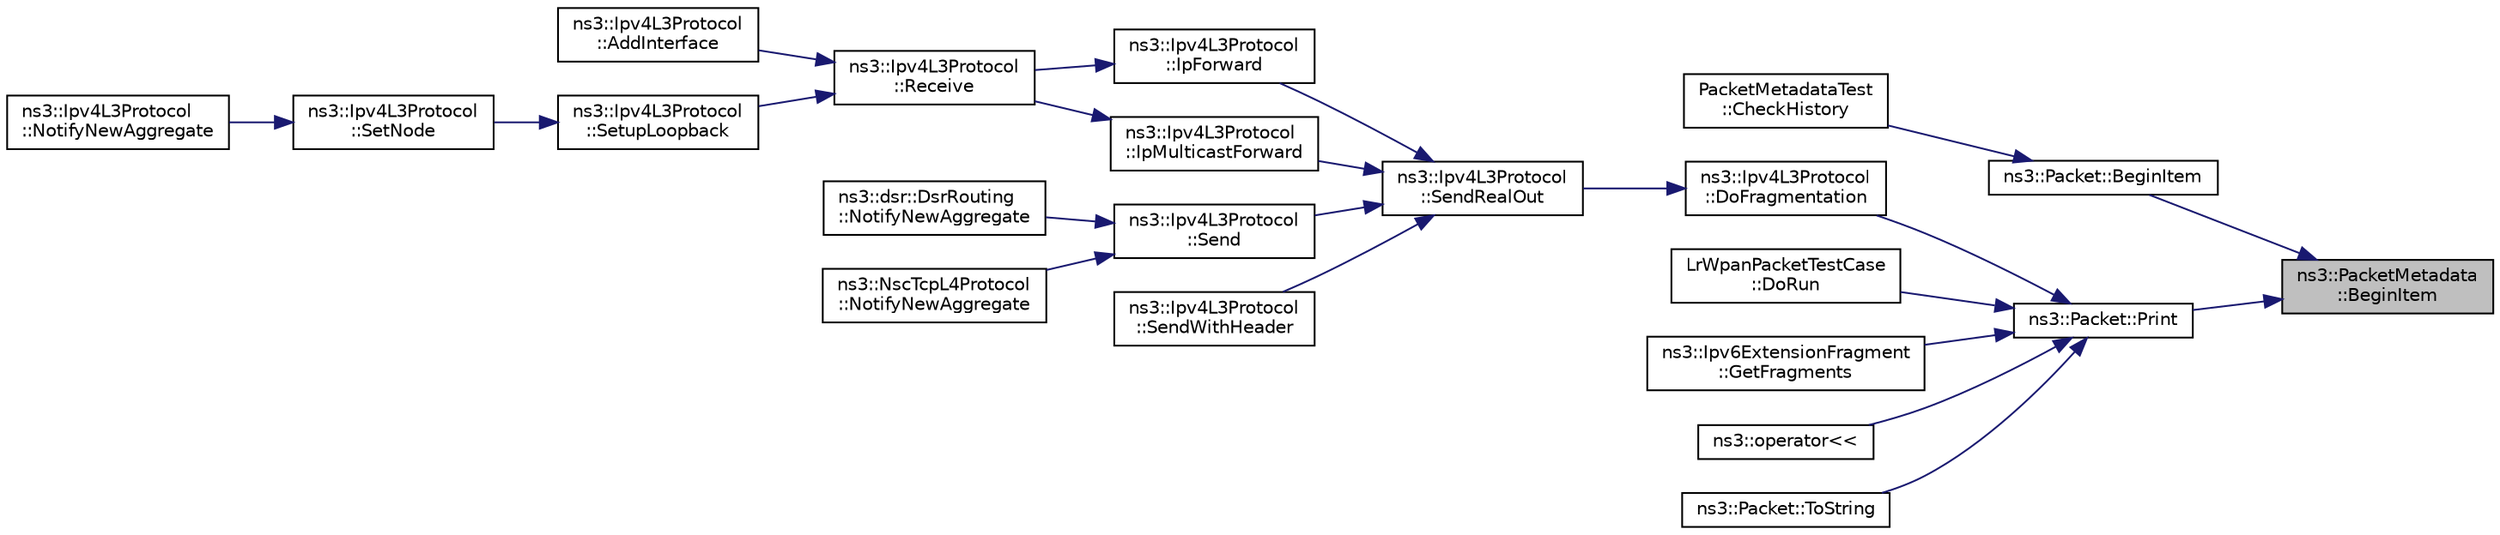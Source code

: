 digraph "ns3::PacketMetadata::BeginItem"
{
 // LATEX_PDF_SIZE
  edge [fontname="Helvetica",fontsize="10",labelfontname="Helvetica",labelfontsize="10"];
  node [fontname="Helvetica",fontsize="10",shape=record];
  rankdir="RL";
  Node1 [label="ns3::PacketMetadata\l::BeginItem",height=0.2,width=0.4,color="black", fillcolor="grey75", style="filled", fontcolor="black",tooltip="Initialize the item iterator to the buffer begin."];
  Node1 -> Node2 [dir="back",color="midnightblue",fontsize="10",style="solid",fontname="Helvetica"];
  Node2 [label="ns3::Packet::BeginItem",height=0.2,width=0.4,color="black", fillcolor="white", style="filled",URL="$classns3_1_1_packet.html#acd43d92d20822191ac4b289a066beb8e",tooltip="Returns an iterator which points to the first 'item' stored in this buffer."];
  Node2 -> Node3 [dir="back",color="midnightblue",fontsize="10",style="solid",fontname="Helvetica"];
  Node3 [label="PacketMetadataTest\l::CheckHistory",height=0.2,width=0.4,color="black", fillcolor="white", style="filled",URL="$class_packet_metadata_test.html#a22fae7ba6557ced42238625fc0ccc623",tooltip="Checks the packet header and trailer history."];
  Node1 -> Node4 [dir="back",color="midnightblue",fontsize="10",style="solid",fontname="Helvetica"];
  Node4 [label="ns3::Packet::Print",height=0.2,width=0.4,color="black", fillcolor="white", style="filled",URL="$classns3_1_1_packet.html#ad25486a838ac04533c83ff600d84546f",tooltip="Print the packet contents."];
  Node4 -> Node5 [dir="back",color="midnightblue",fontsize="10",style="solid",fontname="Helvetica"];
  Node5 [label="ns3::Ipv4L3Protocol\l::DoFragmentation",height=0.2,width=0.4,color="black", fillcolor="white", style="filled",URL="$classns3_1_1_ipv4_l3_protocol.html#a5ea602dc1447746c0c3bd90e36ec3888",tooltip="Fragment a packet."];
  Node5 -> Node6 [dir="back",color="midnightblue",fontsize="10",style="solid",fontname="Helvetica"];
  Node6 [label="ns3::Ipv4L3Protocol\l::SendRealOut",height=0.2,width=0.4,color="black", fillcolor="white", style="filled",URL="$classns3_1_1_ipv4_l3_protocol.html#ac1baf310b12bbc564d0766061ecca323",tooltip="Send packet with route."];
  Node6 -> Node7 [dir="back",color="midnightblue",fontsize="10",style="solid",fontname="Helvetica"];
  Node7 [label="ns3::Ipv4L3Protocol\l::IpForward",height=0.2,width=0.4,color="black", fillcolor="white", style="filled",URL="$classns3_1_1_ipv4_l3_protocol.html#ae00b4ef6c6907a602898800ee5dcbc57",tooltip="Forward a packet."];
  Node7 -> Node8 [dir="back",color="midnightblue",fontsize="10",style="solid",fontname="Helvetica"];
  Node8 [label="ns3::Ipv4L3Protocol\l::Receive",height=0.2,width=0.4,color="black", fillcolor="white", style="filled",URL="$classns3_1_1_ipv4_l3_protocol.html#a2f27fb0a3f698ffb34a654323b063c94",tooltip="Lower layer calls this method after calling L3Demux::Lookup The ARP subclass needs to know from which..."];
  Node8 -> Node9 [dir="back",color="midnightblue",fontsize="10",style="solid",fontname="Helvetica"];
  Node9 [label="ns3::Ipv4L3Protocol\l::AddInterface",height=0.2,width=0.4,color="black", fillcolor="white", style="filled",URL="$classns3_1_1_ipv4_l3_protocol.html#ac6855eb39254f74fa30e7f23a7b100db",tooltip=" "];
  Node8 -> Node10 [dir="back",color="midnightblue",fontsize="10",style="solid",fontname="Helvetica"];
  Node10 [label="ns3::Ipv4L3Protocol\l::SetupLoopback",height=0.2,width=0.4,color="black", fillcolor="white", style="filled",URL="$classns3_1_1_ipv4_l3_protocol.html#aa37b950d26063e4e7ee659e599c83bde",tooltip="Setup loopback interface."];
  Node10 -> Node11 [dir="back",color="midnightblue",fontsize="10",style="solid",fontname="Helvetica"];
  Node11 [label="ns3::Ipv4L3Protocol\l::SetNode",height=0.2,width=0.4,color="black", fillcolor="white", style="filled",URL="$classns3_1_1_ipv4_l3_protocol.html#a82ef37914ea8bab699575fea23586bc7",tooltip="Set node associated with this stack."];
  Node11 -> Node12 [dir="back",color="midnightblue",fontsize="10",style="solid",fontname="Helvetica"];
  Node12 [label="ns3::Ipv4L3Protocol\l::NotifyNewAggregate",height=0.2,width=0.4,color="black", fillcolor="white", style="filled",URL="$classns3_1_1_ipv4_l3_protocol.html#a41c7e4fc5a8dba55e9708df7cef9b9c7",tooltip="This function will notify other components connected to the node that a new stack member is now conne..."];
  Node6 -> Node13 [dir="back",color="midnightblue",fontsize="10",style="solid",fontname="Helvetica"];
  Node13 [label="ns3::Ipv4L3Protocol\l::IpMulticastForward",height=0.2,width=0.4,color="black", fillcolor="white", style="filled",URL="$classns3_1_1_ipv4_l3_protocol.html#a85ad438d9b2c50d55d1b674b9fd1e8f7",tooltip="Forward a multicast packet."];
  Node13 -> Node8 [dir="back",color="midnightblue",fontsize="10",style="solid",fontname="Helvetica"];
  Node6 -> Node14 [dir="back",color="midnightblue",fontsize="10",style="solid",fontname="Helvetica"];
  Node14 [label="ns3::Ipv4L3Protocol\l::Send",height=0.2,width=0.4,color="black", fillcolor="white", style="filled",URL="$classns3_1_1_ipv4_l3_protocol.html#abe8cf785815f3fbb32b0e21d629be641",tooltip=" "];
  Node14 -> Node15 [dir="back",color="midnightblue",fontsize="10",style="solid",fontname="Helvetica"];
  Node15 [label="ns3::dsr::DsrRouting\l::NotifyNewAggregate",height=0.2,width=0.4,color="black", fillcolor="white", style="filled",URL="$classns3_1_1dsr_1_1_dsr_routing.html#a7742bf3036dba9f9b24906b959be728e",tooltip="Notify all Objects aggregated to this one of a new Object being aggregated."];
  Node14 -> Node16 [dir="back",color="midnightblue",fontsize="10",style="solid",fontname="Helvetica"];
  Node16 [label="ns3::NscTcpL4Protocol\l::NotifyNewAggregate",height=0.2,width=0.4,color="black", fillcolor="white", style="filled",URL="$classns3_1_1_nsc_tcp_l4_protocol.html#a423e33bc38d6f04ba6c54f7ce2647565",tooltip="Notify all Objects aggregated to this one of a new Object being aggregated."];
  Node6 -> Node17 [dir="back",color="midnightblue",fontsize="10",style="solid",fontname="Helvetica"];
  Node17 [label="ns3::Ipv4L3Protocol\l::SendWithHeader",height=0.2,width=0.4,color="black", fillcolor="white", style="filled",URL="$classns3_1_1_ipv4_l3_protocol.html#a9305010252cee1e4e97766227ca58ba4",tooltip=" "];
  Node4 -> Node18 [dir="back",color="midnightblue",fontsize="10",style="solid",fontname="Helvetica"];
  Node18 [label="LrWpanPacketTestCase\l::DoRun",height=0.2,width=0.4,color="black", fillcolor="white", style="filled",URL="$class_lr_wpan_packet_test_case.html#ae85f64d48a71983a4a43f49e5571546a",tooltip="Implementation to actually run this TestCase."];
  Node4 -> Node19 [dir="back",color="midnightblue",fontsize="10",style="solid",fontname="Helvetica"];
  Node19 [label="ns3::Ipv6ExtensionFragment\l::GetFragments",height=0.2,width=0.4,color="black", fillcolor="white", style="filled",URL="$classns3_1_1_ipv6_extension_fragment.html#a60bc0fdd5a5d1bcb2223c98909eef44e",tooltip="Fragment a packet."];
  Node4 -> Node20 [dir="back",color="midnightblue",fontsize="10",style="solid",fontname="Helvetica"];
  Node20 [label="ns3::operator\<\<",height=0.2,width=0.4,color="black", fillcolor="white", style="filled",URL="$namespacens3.html#a592d34a2e0784b4eecdf866a48729c58",tooltip="Stream insertion operator."];
  Node4 -> Node21 [dir="back",color="midnightblue",fontsize="10",style="solid",fontname="Helvetica"];
  Node21 [label="ns3::Packet::ToString",height=0.2,width=0.4,color="black", fillcolor="white", style="filled",URL="$classns3_1_1_packet.html#a66cec88ce2f210485ef05c9b5d3a4d1c",tooltip="Return a string representation of the packet."];
}
